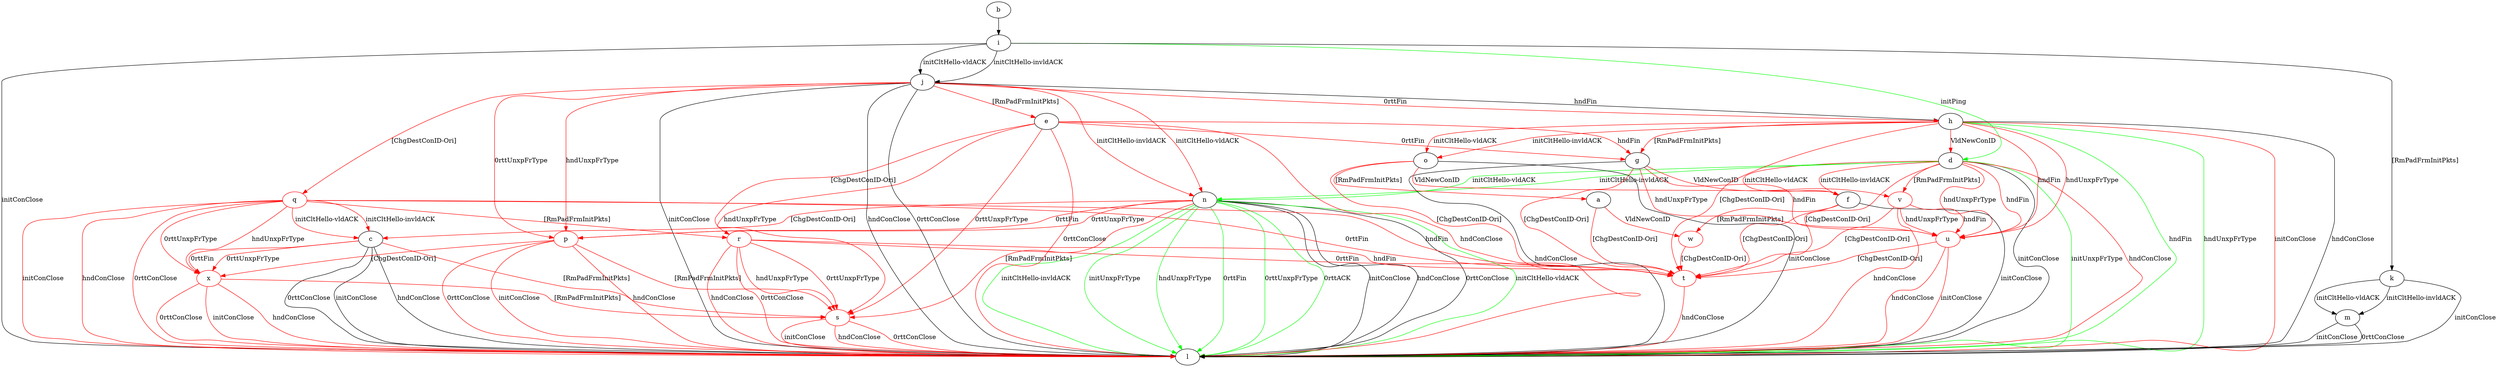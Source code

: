 digraph "" {
	t	[color=red];
	a -> t	[key=0,
		color=red,
		label="[ChgDestConID-Ori] "];
	w	[color=red];
	a -> w	[key=0,
		color=red,
		label="VldNewConID "];
	b -> i	[key=0];
	c -> l	[key=0,
		label="initConClose "];
	c -> l	[key=1,
		label="hndConClose "];
	c -> l	[key=2,
		label="0rttConClose "];
	s	[color=red];
	c -> s	[key=0,
		color=red,
		label="[RmPadFrmInitPkts] "];
	x	[color=red];
	c -> x	[key=0,
		color=red,
		label="0rttFin "];
	c -> x	[key=1,
		color=red,
		label="0rttUnxpFrType "];
	d -> f	[key=0,
		color=red,
		label="initCltHello-vldACK "];
	d -> f	[key=1,
		color=red,
		label="initCltHello-invldACK "];
	d -> l	[key=0,
		label="initConClose "];
	d -> l	[key=1,
		color=green,
		label="initUnxpFrType "];
	d -> l	[key=2,
		color=red,
		label="hndConClose "];
	d -> n	[key=0,
		color=green,
		label="initCltHello-vldACK "];
	d -> n	[key=1,
		color=green,
		label="initCltHello-invldACK "];
	d -> t	[key=0,
		color=red,
		label="[ChgDestConID-Ori] "];
	u	[color=red];
	d -> u	[key=0,
		color=red,
		label="hndFin "];
	d -> u	[key=1,
		color=red,
		label="hndUnxpFrType "];
	v	[color=red];
	d -> v	[key=0,
		color=red,
		label="[RmPadFrmInitPkts] "];
	e -> g	[key=0,
		color=red,
		label="hndFin "];
	e -> g	[key=1,
		color=red,
		label="0rttFin "];
	e -> l	[key=0,
		color=red,
		label="hndConClose "];
	e -> l	[key=1,
		color=red,
		label="0rttConClose "];
	r	[color=red];
	e -> r	[key=0,
		color=red,
		label="[ChgDestConID-Ori] "];
	e -> s	[key=0,
		color=red,
		label="hndUnxpFrType "];
	e -> s	[key=1,
		color=red,
		label="0rttUnxpFrType "];
	f -> l	[key=0,
		label="initConClose "];
	f -> t	[key=0,
		color=red,
		label="[ChgDestConID-Ori] "];
	f -> w	[key=0,
		color=red,
		label="[RmPadFrmInitPkts] "];
	g -> l	[key=0,
		label="hndConClose "];
	g -> t	[key=0,
		color=red,
		label="[ChgDestConID-Ori] "];
	g -> u	[key=0,
		color=red,
		label="hndFin "];
	g -> u	[key=1,
		color=red,
		label="hndUnxpFrType "];
	g -> v	[key=0,
		color=red,
		label="VldNewConID "];
	h -> d	[key=0,
		color=red,
		label="VldNewConID "];
	h -> g	[key=0,
		color=red,
		label="[RmPadFrmInitPkts] "];
	h -> l	[key=0,
		label="hndConClose "];
	h -> l	[key=1,
		color=green,
		label="hndFin "];
	h -> l	[key=2,
		color=green,
		label="hndUnxpFrType "];
	h -> l	[key=3,
		color=red,
		label="initConClose "];
	h -> o	[key=0,
		color=red,
		label="initCltHello-vldACK "];
	h -> o	[key=1,
		color=red,
		label="initCltHello-invldACK "];
	h -> t	[key=0,
		color=red,
		label="[ChgDestConID-Ori] "];
	h -> u	[key=0,
		color=red,
		label="hndFin "];
	h -> u	[key=1,
		color=red,
		label="hndUnxpFrType "];
	i -> d	[key=0,
		color=green,
		label="initPing "];
	i -> j	[key=0,
		label="initCltHello-vldACK "];
	i -> j	[key=1,
		label="initCltHello-invldACK "];
	i -> k	[key=0,
		label="[RmPadFrmInitPkts] "];
	i -> l	[key=0,
		label="initConClose "];
	j -> e	[key=0,
		color=red,
		label="[RmPadFrmInitPkts] "];
	j -> h	[key=0,
		label="hndFin "];
	j -> h	[key=1,
		color=red,
		label="0rttFin "];
	j -> l	[key=0,
		label="initConClose "];
	j -> l	[key=1,
		label="hndConClose "];
	j -> l	[key=2,
		label="0rttConClose "];
	j -> n	[key=0,
		color=red,
		label="initCltHello-vldACK "];
	j -> n	[key=1,
		color=red,
		label="initCltHello-invldACK "];
	p	[color=red];
	j -> p	[key=0,
		color=red,
		label="hndUnxpFrType "];
	j -> p	[key=1,
		color=red,
		label="0rttUnxpFrType "];
	q	[color=red];
	j -> q	[key=0,
		color=red,
		label="[ChgDestConID-Ori] "];
	k -> l	[key=0,
		label="initConClose "];
	k -> m	[key=0,
		label="initCltHello-vldACK "];
	k -> m	[key=1,
		label="initCltHello-invldACK "];
	m -> l	[key=0,
		label="initConClose "];
	m -> l	[key=1,
		label="0rttConClose "];
	n -> c	[key=0,
		color=red,
		label="[ChgDestConID-Ori] "];
	n -> l	[key=0,
		label="initConClose "];
	n -> l	[key=1,
		label="hndConClose "];
	n -> l	[key=2,
		label="0rttConClose "];
	n -> l	[key=3,
		color=green,
		label="initCltHello-vldACK "];
	n -> l	[key=4,
		color=green,
		label="initCltHello-invldACK "];
	n -> l	[key=5,
		color=green,
		label="initUnxpFrType "];
	n -> l	[key=6,
		color=green,
		label="hndUnxpFrType "];
	n -> l	[key=7,
		color=green,
		label="0rttFin "];
	n -> l	[key=8,
		color=green,
		label="0rttUnxpFrType "];
	n -> l	[key=9,
		color=green,
		label="0rttACK "];
	n -> p	[key=0,
		color=red,
		label="0rttFin "];
	n -> p	[key=1,
		color=red,
		label="0rttUnxpFrType "];
	n -> s	[key=0,
		color=red,
		label="[RmPadFrmInitPkts] "];
	o -> a	[key=0,
		color=red,
		label="[RmPadFrmInitPkts] "];
	o -> f	[key=0,
		color=red,
		label="VldNewConID "];
	o -> l	[key=0,
		label="initConClose "];
	o -> t	[key=0,
		color=red,
		label="[ChgDestConID-Ori] "];
	p -> l	[key=0,
		color=red,
		label="initConClose "];
	p -> l	[key=1,
		color=red,
		label="hndConClose "];
	p -> l	[key=2,
		color=red,
		label="0rttConClose "];
	p -> s	[key=0,
		color=red,
		label="[RmPadFrmInitPkts] "];
	p -> x	[key=0,
		color=red,
		label="[ChgDestConID-Ori] "];
	q -> c	[key=0,
		color=red,
		label="initCltHello-vldACK "];
	q -> c	[key=1,
		color=red,
		label="initCltHello-invldACK "];
	q -> l	[key=0,
		color=red,
		label="initConClose "];
	q -> l	[key=1,
		color=red,
		label="hndConClose "];
	q -> l	[key=2,
		color=red,
		label="0rttConClose "];
	q -> r	[key=0,
		color=red,
		label="[RmPadFrmInitPkts] "];
	q -> t	[key=0,
		color=red,
		label="hndFin "];
	q -> t	[key=1,
		color=red,
		label="0rttFin "];
	q -> x	[key=0,
		color=red,
		label="hndUnxpFrType "];
	q -> x	[key=1,
		color=red,
		label="0rttUnxpFrType "];
	r -> l	[key=0,
		color=red,
		label="hndConClose "];
	r -> l	[key=1,
		color=red,
		label="0rttConClose "];
	r -> s	[key=0,
		color=red,
		label="hndUnxpFrType "];
	r -> s	[key=1,
		color=red,
		label="0rttUnxpFrType "];
	r -> t	[key=0,
		color=red,
		label="hndFin "];
	r -> t	[key=1,
		color=red,
		label="0rttFin "];
	s -> l	[key=0,
		color=red,
		label="initConClose "];
	s -> l	[key=1,
		color=red,
		label="hndConClose "];
	s -> l	[key=2,
		color=red,
		label="0rttConClose "];
	t -> l	[key=0,
		color=red,
		label="hndConClose "];
	u -> l	[key=0,
		color=red,
		label="initConClose "];
	u -> l	[key=1,
		color=red,
		label="hndConClose "];
	u -> t	[key=0,
		color=red,
		label="[ChgDestConID-Ori] "];
	v -> l	[key=0,
		color=red,
		label="hndConClose "];
	v -> t	[key=0,
		color=red,
		label="[ChgDestConID-Ori] "];
	v -> u	[key=0,
		color=red,
		label="hndFin "];
	v -> u	[key=1,
		color=red,
		label="hndUnxpFrType "];
	w -> t	[key=0,
		color=red,
		label="[ChgDestConID-Ori] "];
	x -> l	[key=0,
		color=red,
		label="initConClose "];
	x -> l	[key=1,
		color=red,
		label="hndConClose "];
	x -> l	[key=2,
		color=red,
		label="0rttConClose "];
	x -> s	[key=0,
		color=red,
		label="[RmPadFrmInitPkts] "];
}
